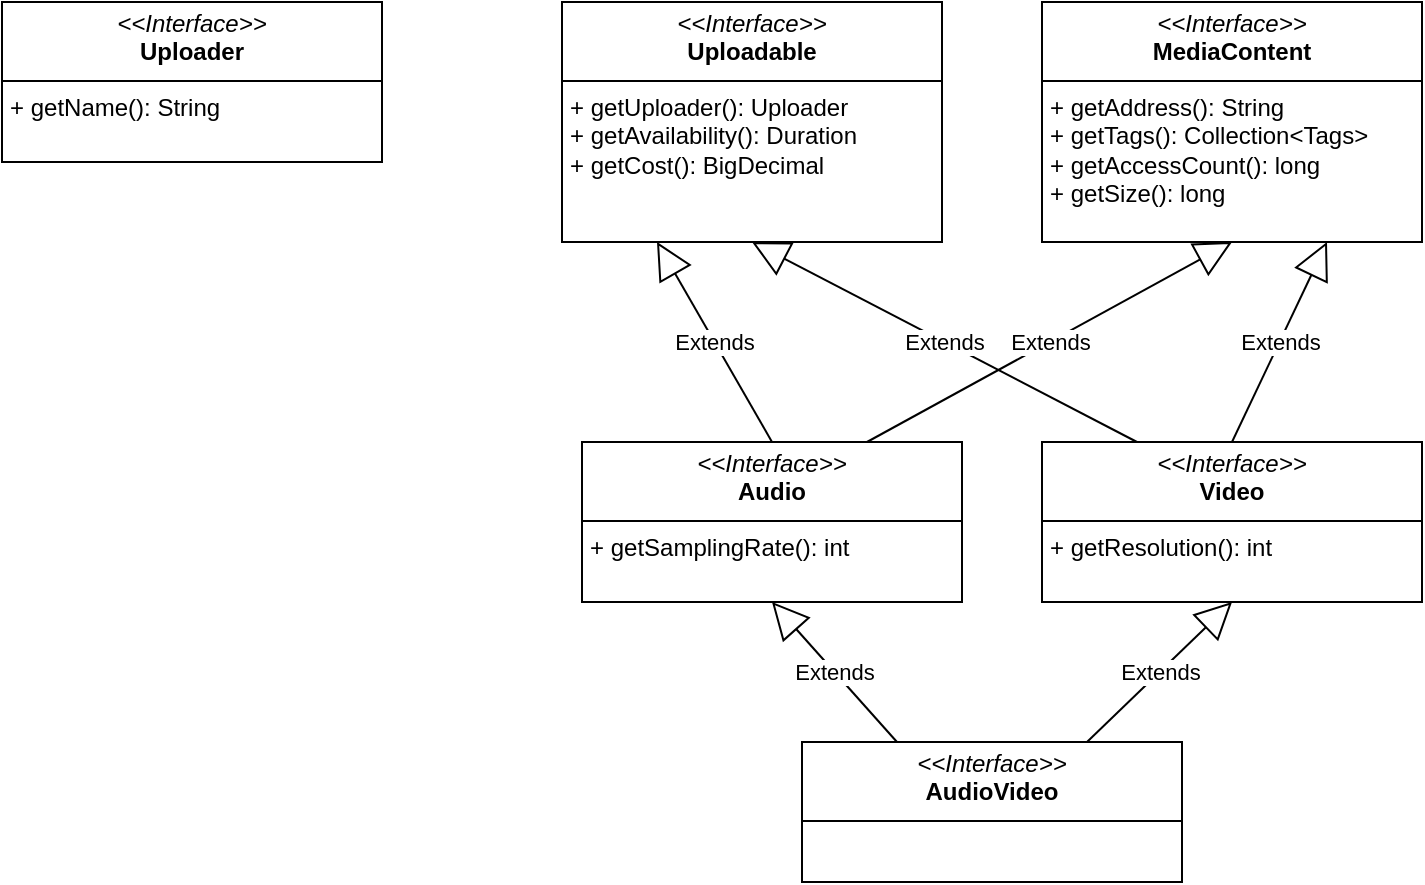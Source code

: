<mxfile version="24.2.3" type="github">
  <diagram name="Page-1" id="6133507b-19e7-1e82-6fc7-422aa6c4b21f">
    <mxGraphModel dx="-146" dy="564" grid="1" gridSize="10" guides="1" tooltips="1" connect="1" arrows="1" fold="1" page="1" pageScale="1" pageWidth="1100" pageHeight="850" background="none" math="0" shadow="0">
      <root>
        <mxCell id="0" />
        <mxCell id="1" parent="0" />
        <mxCell id="_g1rf_pFKd1Ed4MJNkNQ-1" value="&lt;p style=&quot;margin:0px;margin-top:4px;text-align:center;&quot;&gt;&lt;i&gt;&amp;lt;&amp;lt;Interface&amp;gt;&amp;gt;&lt;/i&gt;&lt;br&gt;&lt;b&gt;MediaContent&lt;/b&gt;&lt;/p&gt;&lt;hr size=&quot;1&quot; style=&quot;border-style:solid;&quot;&gt;&lt;p style=&quot;margin:0px;margin-left:4px;&quot;&gt;&lt;/p&gt;&lt;p style=&quot;margin:0px;margin-left:4px;&quot;&gt;+ getAddress(): String&lt;br&gt;+ getTags(): Collection&amp;lt;Tags&amp;gt;&lt;/p&gt;&lt;p style=&quot;margin:0px;margin-left:4px;&quot;&gt;+ getAccessCount(): long&lt;/p&gt;&lt;p style=&quot;margin:0px;margin-left:4px;&quot;&gt;+ getSize(): long&lt;/p&gt;" style="verticalAlign=top;align=left;overflow=fill;html=1;whiteSpace=wrap;" vertex="1" parent="1">
          <mxGeometry x="1840" y="100" width="190" height="120" as="geometry" />
        </mxCell>
        <mxCell id="_g1rf_pFKd1Ed4MJNkNQ-2" value="&lt;p style=&quot;margin:0px;margin-top:4px;text-align:center;&quot;&gt;&lt;i&gt;&amp;lt;&amp;lt;Interface&amp;gt;&amp;gt;&lt;/i&gt;&lt;br&gt;&lt;b&gt;Audio&lt;/b&gt;&lt;/p&gt;&lt;hr size=&quot;1&quot; style=&quot;border-style:solid;&quot;&gt;&lt;p style=&quot;margin:0px;margin-left:4px;&quot;&gt;+ getSamplingRate(): int&lt;br&gt;&lt;/p&gt;" style="verticalAlign=top;align=left;overflow=fill;html=1;whiteSpace=wrap;" vertex="1" parent="1">
          <mxGeometry x="1610" y="320" width="190" height="80" as="geometry" />
        </mxCell>
        <mxCell id="_g1rf_pFKd1Ed4MJNkNQ-3" value="&lt;p style=&quot;margin:0px;margin-top:4px;text-align:center;&quot;&gt;&lt;i&gt;&amp;lt;&amp;lt;Interface&amp;gt;&amp;gt;&lt;/i&gt;&lt;br&gt;&lt;b&gt;Video&lt;/b&gt;&lt;/p&gt;&lt;hr size=&quot;1&quot; style=&quot;border-style:solid;&quot;&gt;&lt;p style=&quot;margin:0px;margin-left:4px;&quot;&gt;+ getResolution(): int&lt;br&gt;&lt;/p&gt;" style="verticalAlign=top;align=left;overflow=fill;html=1;whiteSpace=wrap;" vertex="1" parent="1">
          <mxGeometry x="1840" y="320" width="190" height="80" as="geometry" />
        </mxCell>
        <mxCell id="_g1rf_pFKd1Ed4MJNkNQ-4" value="&lt;p style=&quot;margin:0px;margin-top:4px;text-align:center;&quot;&gt;&lt;i&gt;&amp;lt;&amp;lt;Interface&amp;gt;&amp;gt;&lt;/i&gt;&lt;br&gt;&lt;b&gt;AudioVideo&lt;/b&gt;&lt;/p&gt;&lt;hr size=&quot;1&quot; style=&quot;border-style:solid;&quot;&gt;&lt;p style=&quot;margin:0px;margin-left:4px;&quot;&gt;&lt;br&gt;&lt;/p&gt;" style="verticalAlign=top;align=left;overflow=fill;html=1;whiteSpace=wrap;" vertex="1" parent="1">
          <mxGeometry x="1720" y="470" width="190" height="70" as="geometry" />
        </mxCell>
        <mxCell id="_g1rf_pFKd1Ed4MJNkNQ-5" value="&lt;p style=&quot;margin:0px;margin-top:4px;text-align:center;&quot;&gt;&lt;i&gt;&amp;lt;&amp;lt;Interface&amp;gt;&amp;gt;&lt;/i&gt;&lt;br&gt;&lt;b&gt;Uploadable&lt;/b&gt;&lt;/p&gt;&lt;hr size=&quot;1&quot; style=&quot;border-style:solid;&quot;&gt;&lt;p style=&quot;margin:0px;margin-left:4px;&quot;&gt;&lt;/p&gt;&lt;p style=&quot;margin:0px;margin-left:4px;&quot;&gt;+ getUploader(): Uploader&lt;br&gt;+ getAvailability(): Duration&lt;/p&gt;&lt;p style=&quot;margin:0px;margin-left:4px;&quot;&gt;+ getCost(): BigDecimal&lt;/p&gt;" style="verticalAlign=top;align=left;overflow=fill;html=1;whiteSpace=wrap;" vertex="1" parent="1">
          <mxGeometry x="1600" y="100" width="190" height="120" as="geometry" />
        </mxCell>
        <mxCell id="_g1rf_pFKd1Ed4MJNkNQ-6" value="Extends" style="endArrow=block;endSize=16;endFill=0;html=1;rounded=0;entryX=0.25;entryY=1;entryDx=0;entryDy=0;exitX=0.5;exitY=0;exitDx=0;exitDy=0;" edge="1" parent="1" source="_g1rf_pFKd1Ed4MJNkNQ-2" target="_g1rf_pFKd1Ed4MJNkNQ-5">
          <mxGeometry width="160" relative="1" as="geometry">
            <mxPoint x="1610" y="460" as="sourcePoint" />
            <mxPoint x="1720" y="360" as="targetPoint" />
          </mxGeometry>
        </mxCell>
        <mxCell id="_g1rf_pFKd1Ed4MJNkNQ-8" value="Extends" style="endArrow=block;endSize=16;endFill=0;html=1;rounded=0;entryX=0.5;entryY=1;entryDx=0;entryDy=0;exitX=0.25;exitY=0;exitDx=0;exitDy=0;" edge="1" parent="1" source="_g1rf_pFKd1Ed4MJNkNQ-3" target="_g1rf_pFKd1Ed4MJNkNQ-5">
          <mxGeometry width="160" relative="1" as="geometry">
            <mxPoint x="1560" y="360" as="sourcePoint" />
            <mxPoint x="1720" y="360" as="targetPoint" />
          </mxGeometry>
        </mxCell>
        <mxCell id="_g1rf_pFKd1Ed4MJNkNQ-9" value="Extends" style="endArrow=block;endSize=16;endFill=0;html=1;rounded=0;entryX=0.5;entryY=1;entryDx=0;entryDy=0;exitX=0.75;exitY=0;exitDx=0;exitDy=0;" edge="1" parent="1" source="_g1rf_pFKd1Ed4MJNkNQ-2" target="_g1rf_pFKd1Ed4MJNkNQ-1">
          <mxGeometry width="160" relative="1" as="geometry">
            <mxPoint x="1560" y="360" as="sourcePoint" />
            <mxPoint x="1720" y="360" as="targetPoint" />
          </mxGeometry>
        </mxCell>
        <mxCell id="_g1rf_pFKd1Ed4MJNkNQ-10" value="Extends" style="endArrow=block;endSize=16;endFill=0;html=1;rounded=0;entryX=0.75;entryY=1;entryDx=0;entryDy=0;exitX=0.5;exitY=0;exitDx=0;exitDy=0;" edge="1" parent="1" source="_g1rf_pFKd1Ed4MJNkNQ-3" target="_g1rf_pFKd1Ed4MJNkNQ-1">
          <mxGeometry width="160" relative="1" as="geometry">
            <mxPoint x="1560" y="360" as="sourcePoint" />
            <mxPoint x="1720" y="360" as="targetPoint" />
          </mxGeometry>
        </mxCell>
        <mxCell id="_g1rf_pFKd1Ed4MJNkNQ-11" value="Extends" style="endArrow=block;endSize=16;endFill=0;html=1;rounded=0;entryX=0.5;entryY=1;entryDx=0;entryDy=0;exitX=0.25;exitY=0;exitDx=0;exitDy=0;" edge="1" parent="1" source="_g1rf_pFKd1Ed4MJNkNQ-4" target="_g1rf_pFKd1Ed4MJNkNQ-2">
          <mxGeometry width="160" relative="1" as="geometry">
            <mxPoint x="1560" y="360" as="sourcePoint" />
            <mxPoint x="1720" y="360" as="targetPoint" />
          </mxGeometry>
        </mxCell>
        <mxCell id="_g1rf_pFKd1Ed4MJNkNQ-12" value="Extends" style="endArrow=block;endSize=16;endFill=0;html=1;rounded=0;entryX=0.5;entryY=1;entryDx=0;entryDy=0;exitX=0.75;exitY=0;exitDx=0;exitDy=0;" edge="1" parent="1" source="_g1rf_pFKd1Ed4MJNkNQ-4" target="_g1rf_pFKd1Ed4MJNkNQ-3">
          <mxGeometry width="160" relative="1" as="geometry">
            <mxPoint x="1560" y="360" as="sourcePoint" />
            <mxPoint x="1720" y="360" as="targetPoint" />
          </mxGeometry>
        </mxCell>
        <mxCell id="_g1rf_pFKd1Ed4MJNkNQ-13" value="&lt;p style=&quot;margin:0px;margin-top:4px;text-align:center;&quot;&gt;&lt;i&gt;&amp;lt;&amp;lt;Interface&amp;gt;&amp;gt;&lt;/i&gt;&lt;br&gt;&lt;b&gt;Uploader&lt;/b&gt;&lt;/p&gt;&lt;hr size=&quot;1&quot; style=&quot;border-style:solid;&quot;&gt;&lt;p style=&quot;margin:0px;margin-left:4px;&quot;&gt;+ getName(): String&lt;br&gt;&lt;/p&gt;" style="verticalAlign=top;align=left;overflow=fill;html=1;whiteSpace=wrap;" vertex="1" parent="1">
          <mxGeometry x="1320" y="100" width="190" height="80" as="geometry" />
        </mxCell>
      </root>
    </mxGraphModel>
  </diagram>
</mxfile>

